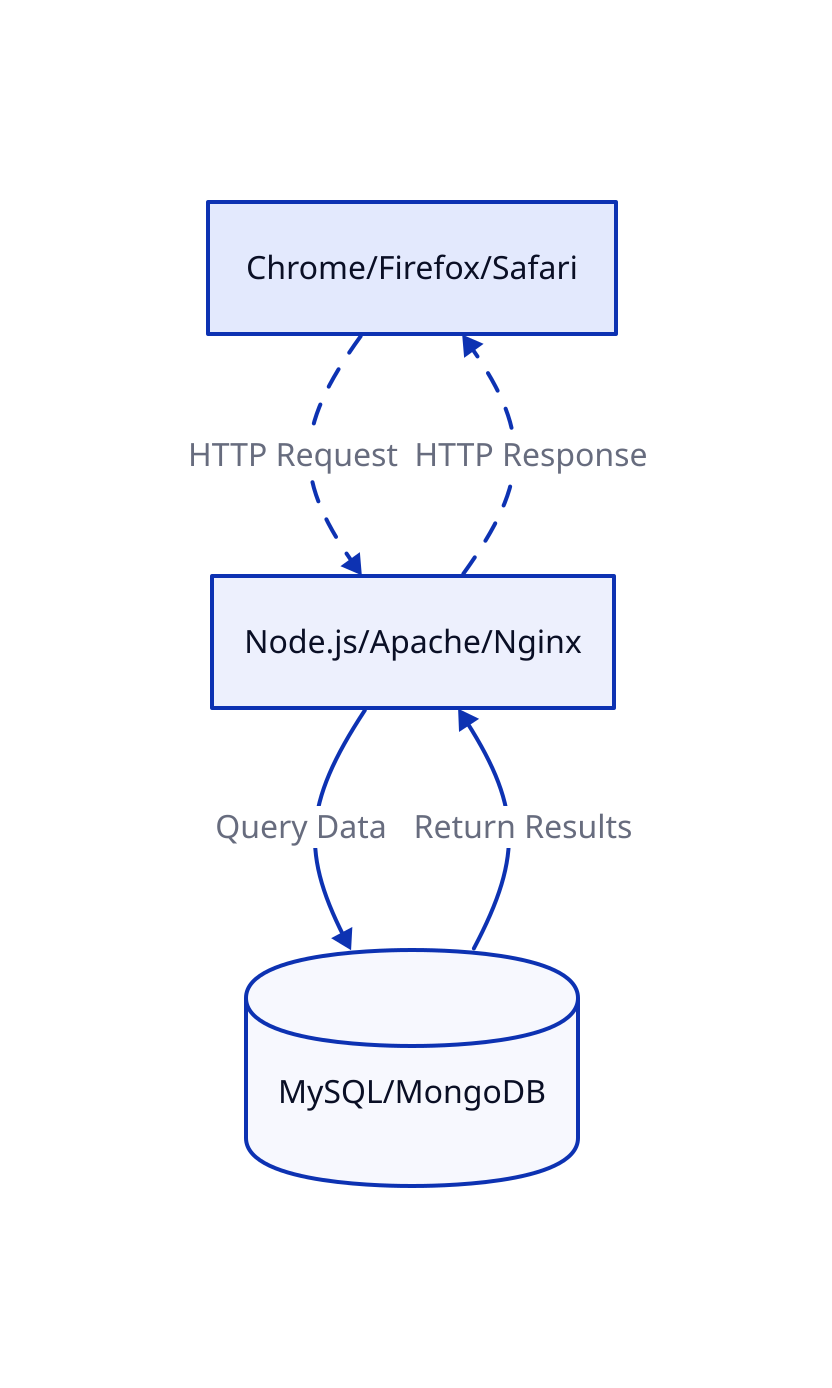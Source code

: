 browser: Web Browser {
    shape: rectangle
    style.fill: "#E3E9FD"
    label: "Chrome/Firefox/Safari"
  }
  
  server: Web Server {
    shape: rectangle
    style.fill: "#EDF0FD"
    label: "Node.js/Apache/Nginx"
  }
  
  database: Database {
    shape: cylinder
    style.fill: "#F7F8FE"
    label: "MySQL/MongoDB"
  }
  
  browser -> server: HTTP Request {
    style.stroke-dash: 5
  }
  server -> database: Query Data
  database -> server: Return Results
  server -> browser: HTTP Response {
    style.stroke-dash: 5
  }